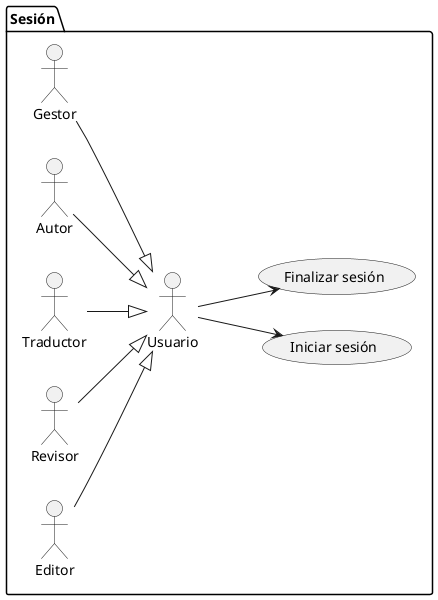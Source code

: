 @startuml Casos de uso Sesión

left to right direction
package Sesión{
    actor Gestor as gs
    actor Autor as au
    actor Traductor as tr
    actor Revisor as rv
    actor Editor as ed
    actor Usuario as us

    usecase "Iniciar sesión" as login 
    usecase "Finalizar sesión" as logout
}

gs --|> us
au --|> us
tr --|> us
rv --|> us
ed --|> us
us --> login
us --> logout

@enduml